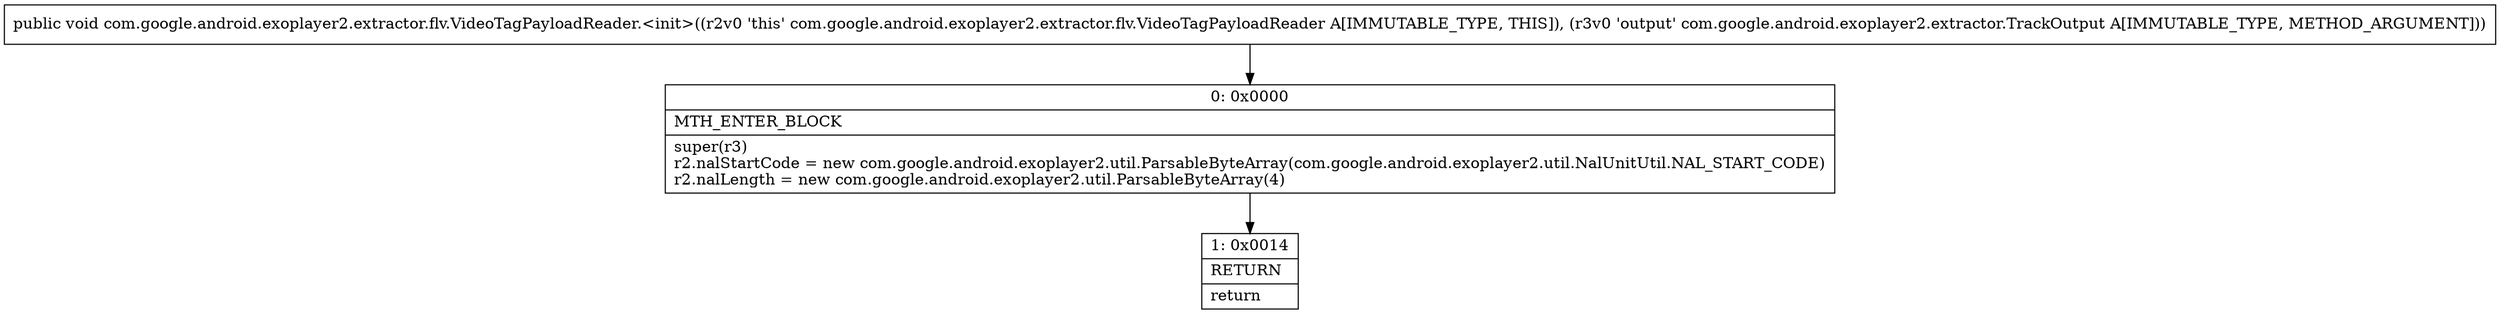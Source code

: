 digraph "CFG forcom.google.android.exoplayer2.extractor.flv.VideoTagPayloadReader.\<init\>(Lcom\/google\/android\/exoplayer2\/extractor\/TrackOutput;)V" {
Node_0 [shape=record,label="{0\:\ 0x0000|MTH_ENTER_BLOCK\l|super(r3)\lr2.nalStartCode = new com.google.android.exoplayer2.util.ParsableByteArray(com.google.android.exoplayer2.util.NalUnitUtil.NAL_START_CODE)\lr2.nalLength = new com.google.android.exoplayer2.util.ParsableByteArray(4)\l}"];
Node_1 [shape=record,label="{1\:\ 0x0014|RETURN\l|return\l}"];
MethodNode[shape=record,label="{public void com.google.android.exoplayer2.extractor.flv.VideoTagPayloadReader.\<init\>((r2v0 'this' com.google.android.exoplayer2.extractor.flv.VideoTagPayloadReader A[IMMUTABLE_TYPE, THIS]), (r3v0 'output' com.google.android.exoplayer2.extractor.TrackOutput A[IMMUTABLE_TYPE, METHOD_ARGUMENT])) }"];
MethodNode -> Node_0;
Node_0 -> Node_1;
}

